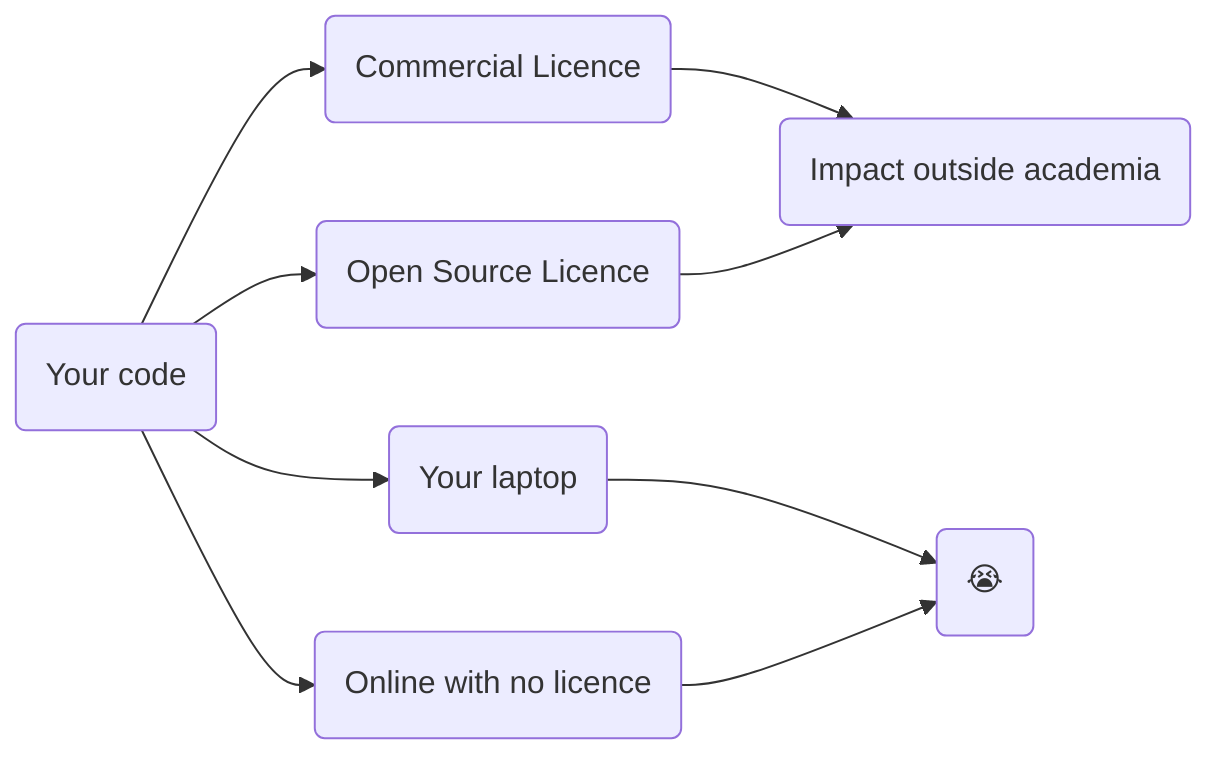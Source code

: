 flowchart LR
    code(Your code) --> commercial(Commercial Licence)
    code --> osl(Open Source Licence)
    code --> usb(Your laptop)
    code --> nowt(Online with no licence)

    commercial --> impact(Impact outside academia)
    osl --> impact

    usb --> sad("😭")
    nowt --> sad

    style sad fontSize:500%;